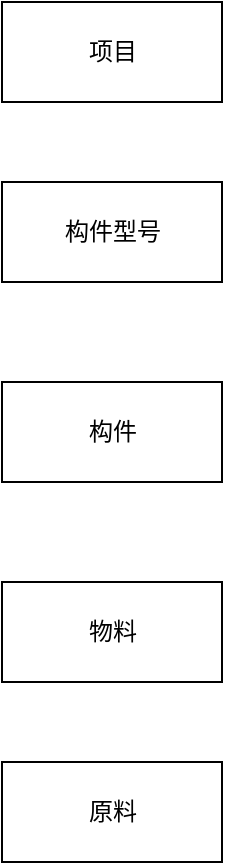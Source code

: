 <mxfile version="14.8.2" type="github">
  <diagram id="qind4zmR83hFZyTUT4Tu" name="Page-1">
    <mxGraphModel dx="1308" dy="887" grid="1" gridSize="10" guides="1" tooltips="1" connect="1" arrows="1" fold="1" page="1" pageScale="1" pageWidth="827" pageHeight="1169" math="0" shadow="0">
      <root>
        <mxCell id="0" />
        <mxCell id="1" parent="0" />
        <mxCell id="411L8g53TmraRrab_YB8-1" value="项目" style="html=1;shadow=0;" vertex="1" parent="1">
          <mxGeometry x="40" y="120" width="110" height="50" as="geometry" />
        </mxCell>
        <mxCell id="411L8g53TmraRrab_YB8-2" value="构件" style="html=1;shadow=0;" vertex="1" parent="1">
          <mxGeometry x="40" y="310" width="110" height="50" as="geometry" />
        </mxCell>
        <mxCell id="411L8g53TmraRrab_YB8-3" value="构件型号" style="html=1;shadow=0;" vertex="1" parent="1">
          <mxGeometry x="40" y="210" width="110" height="50" as="geometry" />
        </mxCell>
        <mxCell id="411L8g53TmraRrab_YB8-4" value="物料" style="html=1;shadow=0;" vertex="1" parent="1">
          <mxGeometry x="40" y="410" width="110" height="50" as="geometry" />
        </mxCell>
        <mxCell id="411L8g53TmraRrab_YB8-5" value="原料" style="html=1;shadow=0;" vertex="1" parent="1">
          <mxGeometry x="40" y="500" width="110" height="50" as="geometry" />
        </mxCell>
      </root>
    </mxGraphModel>
  </diagram>
</mxfile>
